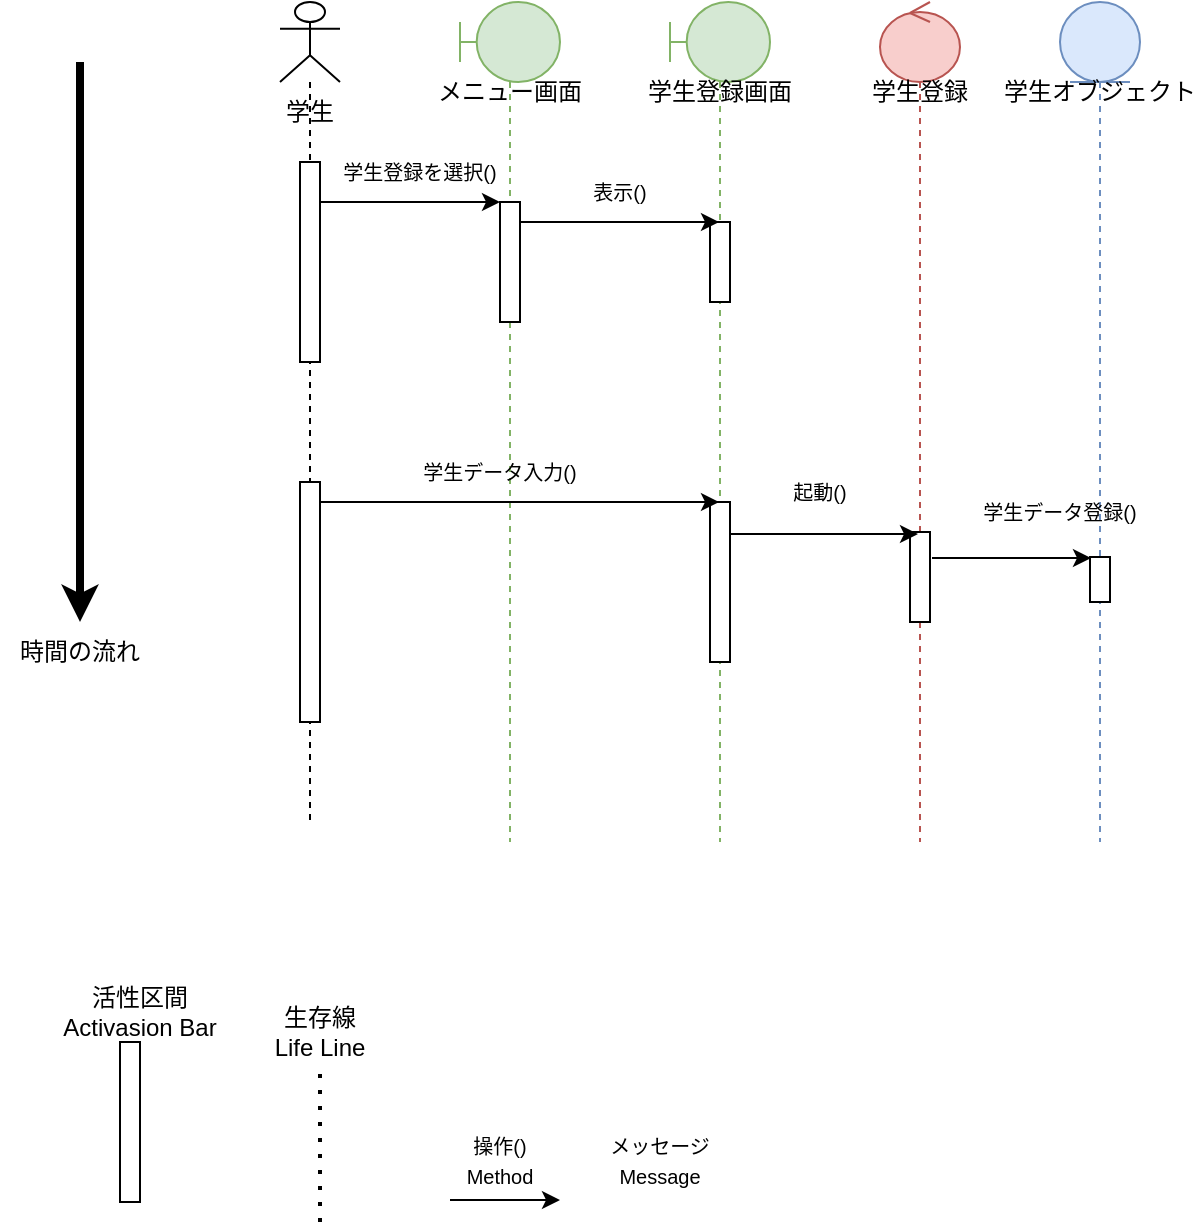 <mxfile version="28.2.1">
  <diagram id="iTxN1DrXMSL9kZE5N5Qa" name="ページ1">
    <mxGraphModel dx="1034" dy="570" grid="1" gridSize="10" guides="1" tooltips="1" connect="1" arrows="1" fold="1" page="1" pageScale="1" pageWidth="827" pageHeight="1169" math="0" shadow="0">
      <root>
        <mxCell id="0" />
        <mxCell id="1" parent="0" />
        <mxCell id="ybonvfWxFbhNdkA5fpZU-3" value="" style="shape=umlLifeline;perimeter=lifelinePerimeter;whiteSpace=wrap;html=1;container=1;dropTarget=0;collapsible=0;recursiveResize=0;outlineConnect=0;portConstraint=eastwest;newEdgeStyle={&quot;curved&quot;:0,&quot;rounded&quot;:0};participant=umlActor;" vertex="1" parent="1">
          <mxGeometry x="160" y="110" width="30" height="410" as="geometry" />
        </mxCell>
        <mxCell id="ybonvfWxFbhNdkA5fpZU-4" value="" style="html=1;points=[[0,0,0,0,5],[0,1,0,0,-5],[1,0,0,0,5],[1,1,0,0,-5]];perimeter=orthogonalPerimeter;outlineConnect=0;targetShapes=umlLifeline;portConstraint=eastwest;newEdgeStyle={&quot;curved&quot;:0,&quot;rounded&quot;:0};" vertex="1" parent="ybonvfWxFbhNdkA5fpZU-3">
          <mxGeometry x="10" y="80" width="10" height="100" as="geometry" />
        </mxCell>
        <mxCell id="ybonvfWxFbhNdkA5fpZU-38" value="" style="html=1;points=[[0,0,0,0,5],[0,1,0,0,-5],[1,0,0,0,5],[1,1,0,0,-5]];perimeter=orthogonalPerimeter;outlineConnect=0;targetShapes=umlLifeline;portConstraint=eastwest;newEdgeStyle={&quot;curved&quot;:0,&quot;rounded&quot;:0};" vertex="1" parent="ybonvfWxFbhNdkA5fpZU-3">
          <mxGeometry x="10" y="240" width="10" height="120" as="geometry" />
        </mxCell>
        <mxCell id="ybonvfWxFbhNdkA5fpZU-9" value="" style="shape=umlLifeline;perimeter=lifelinePerimeter;whiteSpace=wrap;html=1;container=1;dropTarget=0;collapsible=0;recursiveResize=0;outlineConnect=0;portConstraint=eastwest;newEdgeStyle={&quot;curved&quot;:0,&quot;rounded&quot;:0};participant=umlControl;fillColor=#f8cecc;strokeColor=#b85450;" vertex="1" parent="1">
          <mxGeometry x="460" y="110" width="40" height="420" as="geometry" />
        </mxCell>
        <mxCell id="ybonvfWxFbhNdkA5fpZU-46" value="" style="html=1;points=[[0,0,0,0,5],[0,1,0,0,-5],[1,0,0,0,5],[1,1,0,0,-5]];perimeter=orthogonalPerimeter;outlineConnect=0;targetShapes=umlLifeline;portConstraint=eastwest;newEdgeStyle={&quot;curved&quot;:0,&quot;rounded&quot;:0};" vertex="1" parent="ybonvfWxFbhNdkA5fpZU-9">
          <mxGeometry x="15" y="265" width="10" height="45" as="geometry" />
        </mxCell>
        <mxCell id="ybonvfWxFbhNdkA5fpZU-10" value="" style="shape=umlLifeline;perimeter=lifelinePerimeter;whiteSpace=wrap;html=1;container=1;dropTarget=0;collapsible=0;recursiveResize=0;outlineConnect=0;portConstraint=eastwest;newEdgeStyle={&quot;curved&quot;:0,&quot;rounded&quot;:0};participant=umlBoundary;fillColor=#d5e8d4;strokeColor=#82b366;" vertex="1" parent="1">
          <mxGeometry x="250" y="110" width="50" height="420" as="geometry" />
        </mxCell>
        <mxCell id="ybonvfWxFbhNdkA5fpZU-18" value="" style="html=1;points=[[0,0,0,0,5],[0,1,0,0,-5],[1,0,0,0,5],[1,1,0,0,-5]];perimeter=orthogonalPerimeter;outlineConnect=0;targetShapes=umlLifeline;portConstraint=eastwest;newEdgeStyle={&quot;curved&quot;:0,&quot;rounded&quot;:0};" vertex="1" parent="ybonvfWxFbhNdkA5fpZU-10">
          <mxGeometry x="20" y="100" width="10" height="60" as="geometry" />
        </mxCell>
        <mxCell id="ybonvfWxFbhNdkA5fpZU-11" value="" style="shape=umlLifeline;perimeter=lifelinePerimeter;whiteSpace=wrap;html=1;container=1;dropTarget=0;collapsible=0;recursiveResize=0;outlineConnect=0;portConstraint=eastwest;newEdgeStyle={&quot;curved&quot;:0,&quot;rounded&quot;:0};participant=umlBoundary;fillColor=#d5e8d4;strokeColor=#82b366;" vertex="1" parent="1">
          <mxGeometry x="355" y="110" width="50" height="420" as="geometry" />
        </mxCell>
        <mxCell id="ybonvfWxFbhNdkA5fpZU-35" value="" style="html=1;points=[[0,0,0,0,5],[0,1,0,0,-5],[1,0,0,0,5],[1,1,0,0,-5]];perimeter=orthogonalPerimeter;outlineConnect=0;targetShapes=umlLifeline;portConstraint=eastwest;newEdgeStyle={&quot;curved&quot;:0,&quot;rounded&quot;:0};" vertex="1" parent="ybonvfWxFbhNdkA5fpZU-11">
          <mxGeometry x="20" y="110" width="10" height="40" as="geometry" />
        </mxCell>
        <mxCell id="ybonvfWxFbhNdkA5fpZU-39" value="" style="html=1;points=[[0,0,0,0,5],[0,1,0,0,-5],[1,0,0,0,5],[1,1,0,0,-5]];perimeter=orthogonalPerimeter;outlineConnect=0;targetShapes=umlLifeline;portConstraint=eastwest;newEdgeStyle={&quot;curved&quot;:0,&quot;rounded&quot;:0};" vertex="1" parent="ybonvfWxFbhNdkA5fpZU-11">
          <mxGeometry x="20" y="250" width="10" height="80" as="geometry" />
        </mxCell>
        <mxCell id="ybonvfWxFbhNdkA5fpZU-12" value="" style="shape=umlLifeline;perimeter=lifelinePerimeter;whiteSpace=wrap;html=1;container=1;dropTarget=0;collapsible=0;recursiveResize=0;outlineConnect=0;portConstraint=eastwest;newEdgeStyle={&quot;curved&quot;:0,&quot;rounded&quot;:0};participant=umlEntity;fillColor=#dae8fc;strokeColor=#6c8ebf;" vertex="1" parent="1">
          <mxGeometry x="550" y="110" width="40" height="420" as="geometry" />
        </mxCell>
        <mxCell id="ybonvfWxFbhNdkA5fpZU-47" value="" style="html=1;points=[[0,0,0,0,5],[0,1,0,0,-5],[1,0,0,0,5],[1,1,0,0,-5]];perimeter=orthogonalPerimeter;outlineConnect=0;targetShapes=umlLifeline;portConstraint=eastwest;newEdgeStyle={&quot;curved&quot;:0,&quot;rounded&quot;:0};" vertex="1" parent="ybonvfWxFbhNdkA5fpZU-12">
          <mxGeometry x="15" y="277.5" width="10" height="22.5" as="geometry" />
        </mxCell>
        <mxCell id="ybonvfWxFbhNdkA5fpZU-13" value="" style="html=1;points=[[0,0,0,0,5],[0,1,0,0,-5],[1,0,0,0,5],[1,1,0,0,-5]];perimeter=orthogonalPerimeter;outlineConnect=0;targetShapes=umlLifeline;portConstraint=eastwest;newEdgeStyle={&quot;curved&quot;:0,&quot;rounded&quot;:0};" vertex="1" parent="1">
          <mxGeometry x="80" y="630" width="10" height="80" as="geometry" />
        </mxCell>
        <mxCell id="ybonvfWxFbhNdkA5fpZU-14" value="活性区間&lt;div&gt;Activasion B&lt;span style=&quot;background-color: transparent; color: light-dark(rgb(0, 0, 0), rgb(255, 255, 255));&quot;&gt;ar&lt;/span&gt;&lt;/div&gt;" style="rounded=0;whiteSpace=wrap;html=1;fillColor=none;strokeColor=none;" vertex="1" parent="1">
          <mxGeometry x="30" y="585" width="120" height="60" as="geometry" />
        </mxCell>
        <mxCell id="ybonvfWxFbhNdkA5fpZU-15" value="" style="endArrow=none;dashed=1;html=1;dashPattern=1 3;strokeWidth=2;rounded=0;" edge="1" parent="1">
          <mxGeometry width="50" height="50" relative="1" as="geometry">
            <mxPoint x="180" y="720" as="sourcePoint" />
            <mxPoint x="180" y="640" as="targetPoint" />
          </mxGeometry>
        </mxCell>
        <mxCell id="ybonvfWxFbhNdkA5fpZU-17" value="生存線&lt;div&gt;Life Line&lt;/div&gt;" style="text;html=1;align=center;verticalAlign=middle;whiteSpace=wrap;rounded=0;" vertex="1" parent="1">
          <mxGeometry x="150" y="610" width="60" height="30" as="geometry" />
        </mxCell>
        <mxCell id="ybonvfWxFbhNdkA5fpZU-19" value="" style="endArrow=classic;html=1;rounded=0;entryX=0;entryY=0;entryDx=0;entryDy=5;entryPerimeter=0;" edge="1" parent="1">
          <mxGeometry width="50" height="50" relative="1" as="geometry">
            <mxPoint x="180" y="210" as="sourcePoint" />
            <mxPoint x="270" y="210" as="targetPoint" />
          </mxGeometry>
        </mxCell>
        <mxCell id="ybonvfWxFbhNdkA5fpZU-20" value="学生" style="text;html=1;align=center;verticalAlign=middle;whiteSpace=wrap;rounded=0;" vertex="1" parent="1">
          <mxGeometry x="145" y="150" width="60" height="30" as="geometry" />
        </mxCell>
        <mxCell id="ybonvfWxFbhNdkA5fpZU-22" value="メニュー画面" style="text;html=1;align=center;verticalAlign=middle;whiteSpace=wrap;rounded=0;" vertex="1" parent="1">
          <mxGeometry x="235" y="140" width="80" height="30" as="geometry" />
        </mxCell>
        <mxCell id="ybonvfWxFbhNdkA5fpZU-24" value="学生登録画面" style="text;html=1;align=center;verticalAlign=middle;whiteSpace=wrap;rounded=0;" vertex="1" parent="1">
          <mxGeometry x="335" y="140" width="90" height="30" as="geometry" />
        </mxCell>
        <mxCell id="ybonvfWxFbhNdkA5fpZU-25" value="学生登録" style="text;html=1;align=center;verticalAlign=middle;whiteSpace=wrap;rounded=0;" vertex="1" parent="1">
          <mxGeometry x="450" y="140" width="60" height="30" as="geometry" />
        </mxCell>
        <mxCell id="ybonvfWxFbhNdkA5fpZU-26" value="学生オブジェクト" style="text;html=1;align=center;verticalAlign=middle;whiteSpace=wrap;rounded=0;" vertex="1" parent="1">
          <mxGeometry x="520" y="140" width="100" height="30" as="geometry" />
        </mxCell>
        <mxCell id="ybonvfWxFbhNdkA5fpZU-27" value="" style="endArrow=classic;html=1;rounded=0;strokeWidth=4;" edge="1" parent="1">
          <mxGeometry width="50" height="50" relative="1" as="geometry">
            <mxPoint x="60" y="140" as="sourcePoint" />
            <mxPoint x="60" y="420" as="targetPoint" />
          </mxGeometry>
        </mxCell>
        <mxCell id="ybonvfWxFbhNdkA5fpZU-28" value="時間の流れ" style="text;html=1;align=center;verticalAlign=middle;whiteSpace=wrap;rounded=0;" vertex="1" parent="1">
          <mxGeometry x="20" y="420" width="80" height="30" as="geometry" />
        </mxCell>
        <mxCell id="ybonvfWxFbhNdkA5fpZU-30" value="&lt;font style=&quot;font-size: 10px;&quot;&gt;学生登録を選択()&lt;/font&gt;" style="text;html=1;align=center;verticalAlign=middle;whiteSpace=wrap;rounded=0;" vertex="1" parent="1">
          <mxGeometry x="190" y="180" width="80" height="30" as="geometry" />
        </mxCell>
        <mxCell id="ybonvfWxFbhNdkA5fpZU-32" value="&lt;span style=&quot;font-size: 10px;&quot;&gt;操作()&lt;/span&gt;&lt;div&gt;&lt;span style=&quot;font-size: 10px;&quot;&gt;Method&lt;/span&gt;&lt;/div&gt;" style="text;html=1;align=center;verticalAlign=middle;whiteSpace=wrap;rounded=0;" vertex="1" parent="1">
          <mxGeometry x="230" y="674" width="80" height="30" as="geometry" />
        </mxCell>
        <mxCell id="ybonvfWxFbhNdkA5fpZU-33" value="" style="endArrow=classic;html=1;rounded=0;" edge="1" parent="1">
          <mxGeometry width="50" height="50" relative="1" as="geometry">
            <mxPoint x="245" y="709" as="sourcePoint" />
            <mxPoint x="300" y="709" as="targetPoint" />
          </mxGeometry>
        </mxCell>
        <mxCell id="ybonvfWxFbhNdkA5fpZU-34" value="&lt;span style=&quot;font-size: 10px;&quot;&gt;メッセージ&lt;/span&gt;&lt;div&gt;&lt;span style=&quot;font-size: 10px;&quot;&gt;Message&lt;/span&gt;&lt;/div&gt;" style="text;html=1;align=center;verticalAlign=middle;whiteSpace=wrap;rounded=0;" vertex="1" parent="1">
          <mxGeometry x="310" y="674" width="80" height="30" as="geometry" />
        </mxCell>
        <mxCell id="ybonvfWxFbhNdkA5fpZU-36" value="" style="endArrow=classic;html=1;rounded=0;" edge="1" parent="1">
          <mxGeometry width="50" height="50" relative="1" as="geometry">
            <mxPoint x="280" y="220" as="sourcePoint" />
            <mxPoint x="379.5" y="220" as="targetPoint" />
          </mxGeometry>
        </mxCell>
        <mxCell id="ybonvfWxFbhNdkA5fpZU-37" value="&lt;font style=&quot;font-size: 10px;&quot;&gt;表示()&lt;/font&gt;" style="text;html=1;align=center;verticalAlign=middle;whiteSpace=wrap;rounded=0;" vertex="1" parent="1">
          <mxGeometry x="290" y="190" width="80" height="30" as="geometry" />
        </mxCell>
        <mxCell id="ybonvfWxFbhNdkA5fpZU-48" value="" style="endArrow=classic;html=1;rounded=0;exitX=1;exitY=0;exitDx=0;exitDy=5;exitPerimeter=0;" edge="1" parent="1">
          <mxGeometry width="50" height="50" relative="1" as="geometry">
            <mxPoint x="180" y="360" as="sourcePoint" />
            <mxPoint x="379.5" y="360" as="targetPoint" />
          </mxGeometry>
        </mxCell>
        <mxCell id="ybonvfWxFbhNdkA5fpZU-49" value="" style="endArrow=classic;html=1;rounded=0;entryX=0;entryY=0;entryDx=0;entryDy=5;entryPerimeter=0;" edge="1" parent="1" source="ybonvfWxFbhNdkA5fpZU-39">
          <mxGeometry width="50" height="50" relative="1" as="geometry">
            <mxPoint x="430" y="330" as="sourcePoint" />
            <mxPoint x="479" y="376" as="targetPoint" />
          </mxGeometry>
        </mxCell>
        <mxCell id="ybonvfWxFbhNdkA5fpZU-50" value="" style="endArrow=classic;html=1;rounded=0;" edge="1" parent="1">
          <mxGeometry width="50" height="50" relative="1" as="geometry">
            <mxPoint x="486" y="388" as="sourcePoint" />
            <mxPoint x="565.5" y="388" as="targetPoint" />
          </mxGeometry>
        </mxCell>
        <mxCell id="ybonvfWxFbhNdkA5fpZU-51" value="&lt;font style=&quot;font-size: 10px;&quot;&gt;学生データ入力()&lt;/font&gt;" style="text;html=1;align=center;verticalAlign=middle;whiteSpace=wrap;rounded=0;" vertex="1" parent="1">
          <mxGeometry x="230" y="330" width="80" height="30" as="geometry" />
        </mxCell>
        <mxCell id="ybonvfWxFbhNdkA5fpZU-52" value="&lt;font style=&quot;font-size: 10px;&quot;&gt;起動()&lt;/font&gt;" style="text;html=1;align=center;verticalAlign=middle;whiteSpace=wrap;rounded=0;" vertex="1" parent="1">
          <mxGeometry x="390" y="340" width="80" height="30" as="geometry" />
        </mxCell>
        <mxCell id="ybonvfWxFbhNdkA5fpZU-53" value="&lt;font style=&quot;font-size: 10px;&quot;&gt;学生データ登録()&lt;/font&gt;" style="text;html=1;align=center;verticalAlign=middle;whiteSpace=wrap;rounded=0;" vertex="1" parent="1">
          <mxGeometry x="510" y="350" width="80" height="30" as="geometry" />
        </mxCell>
      </root>
    </mxGraphModel>
  </diagram>
</mxfile>
